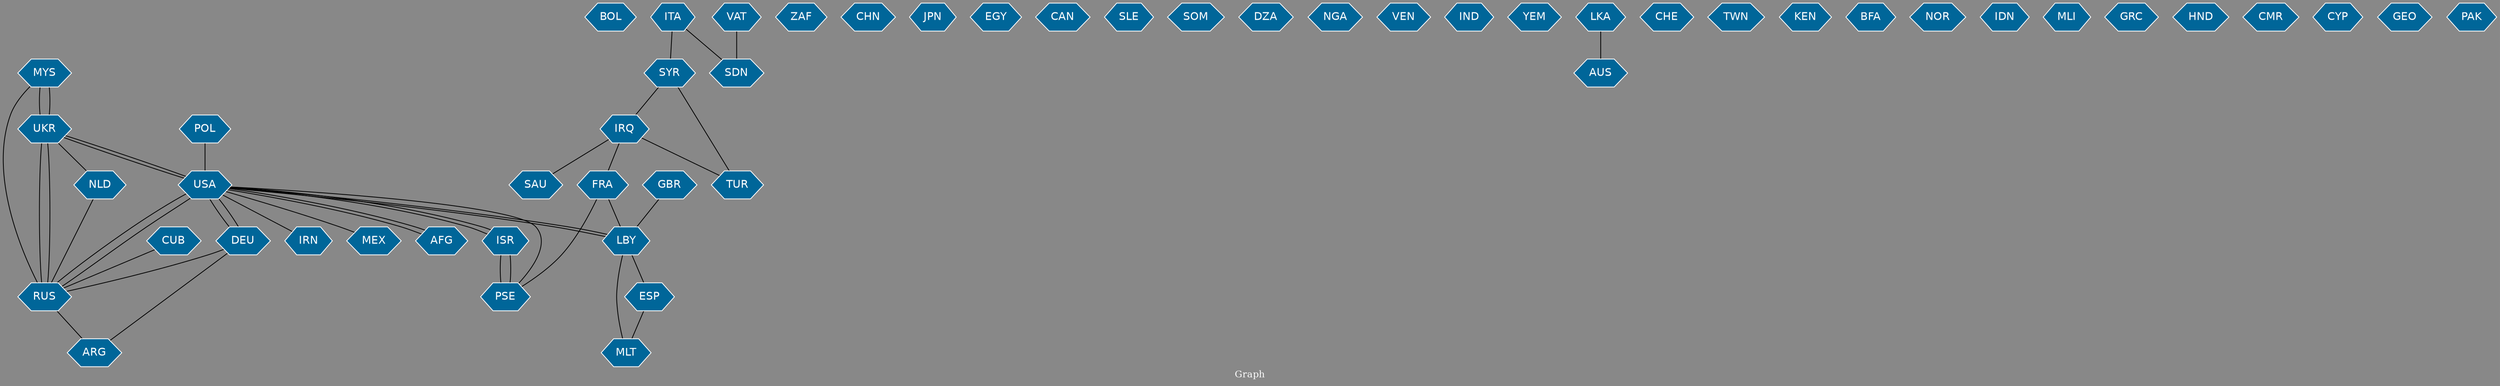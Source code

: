 // Countries together in item graph
graph {
	graph [bgcolor="#888888" fontcolor=white fontsize=12 label="Graph" outputorder=edgesfirst overlap=prism]
	node [color=white fillcolor="#006699" fontcolor=white fontname=Helvetica shape=hexagon style=filled]
	edge [arrowhead=open color=black fontcolor=white fontname=Courier fontsize=12]
		BOL [label=BOL]
		MYS [label=MYS]
		UKR [label=UKR]
		NLD [label=NLD]
		AFG [label=AFG]
		GBR [label=GBR]
		IRQ [label=IRQ]
		ISR [label=ISR]
		PSE [label=PSE]
		RUS [label=RUS]
		IRN [label=IRN]
		TUR [label=TUR]
		ITA [label=ITA]
		FRA [label=FRA]
		LBY [label=LBY]
		USA [label=USA]
		ZAF [label=ZAF]
		CHN [label=CHN]
		VAT [label=VAT]
		ESP [label=ESP]
		MLT [label=MLT]
		DEU [label=DEU]
		JPN [label=JPN]
		EGY [label=EGY]
		CAN [label=CAN]
		SYR [label=SYR]
		SLE [label=SLE]
		CUB [label=CUB]
		SOM [label=SOM]
		DZA [label=DZA]
		NGA [label=NGA]
		VEN [label=VEN]
		IND [label=IND]
		SAU [label=SAU]
		YEM [label=YEM]
		AUS [label=AUS]
		LKA [label=LKA]
		CHE [label=CHE]
		TWN [label=TWN]
		ARG [label=ARG]
		KEN [label=KEN]
		BFA [label=BFA]
		POL [label=POL]
		SDN [label=SDN]
		NOR [label=NOR]
		IDN [label=IDN]
		MLI [label=MLI]
		GRC [label=GRC]
		HND [label=HND]
		CMR [label=CMR]
		CYP [label=CYP]
		GEO [label=GEO]
		PAK [label=PAK]
		MEX [label=MEX]
			CUB -- RUS [weight=1]
			USA -- ISR [weight=1]
			SYR -- IRQ [weight=1]
			ISR -- PSE [weight=19]
			USA -- AFG [weight=1]
			UKR -- RUS [weight=8]
			DEU -- RUS [weight=1]
			USA -- LBY [weight=1]
			NLD -- RUS [weight=1]
			FRA -- LBY [weight=2]
			MYS -- RUS [weight=1]
			SYR -- TUR [weight=1]
			LBY -- ESP [weight=1]
			GBR -- LBY [weight=1]
			ITA -- SYR [weight=1]
			UKR -- NLD [weight=2]
			AFG -- USA [weight=2]
			DEU -- ARG [weight=1]
			USA -- DEU [weight=1]
			USA -- MEX [weight=1]
			LBY -- MLT [weight=1]
			RUS -- USA [weight=5]
			DEU -- USA [weight=4]
			RUS -- UKR [weight=8]
			USA -- RUS [weight=3]
			IRQ -- SAU [weight=1]
			PSE -- ISR [weight=28]
			FRA -- PSE [weight=1]
			LBY -- USA [weight=1]
			ESP -- MLT [weight=1]
			ISR -- USA [weight=1]
			ITA -- SDN [weight=1]
			RUS -- ARG [weight=1]
			UKR -- USA [weight=4]
			VAT -- SDN [weight=1]
			IRQ -- FRA [weight=1]
			MYS -- UKR [weight=4]
			PSE -- USA [weight=1]
			IRQ -- TUR [weight=1]
			POL -- USA [weight=1]
			LKA -- AUS [weight=1]
			USA -- UKR [weight=3]
			USA -- IRN [weight=1]
			UKR -- MYS [weight=5]
}